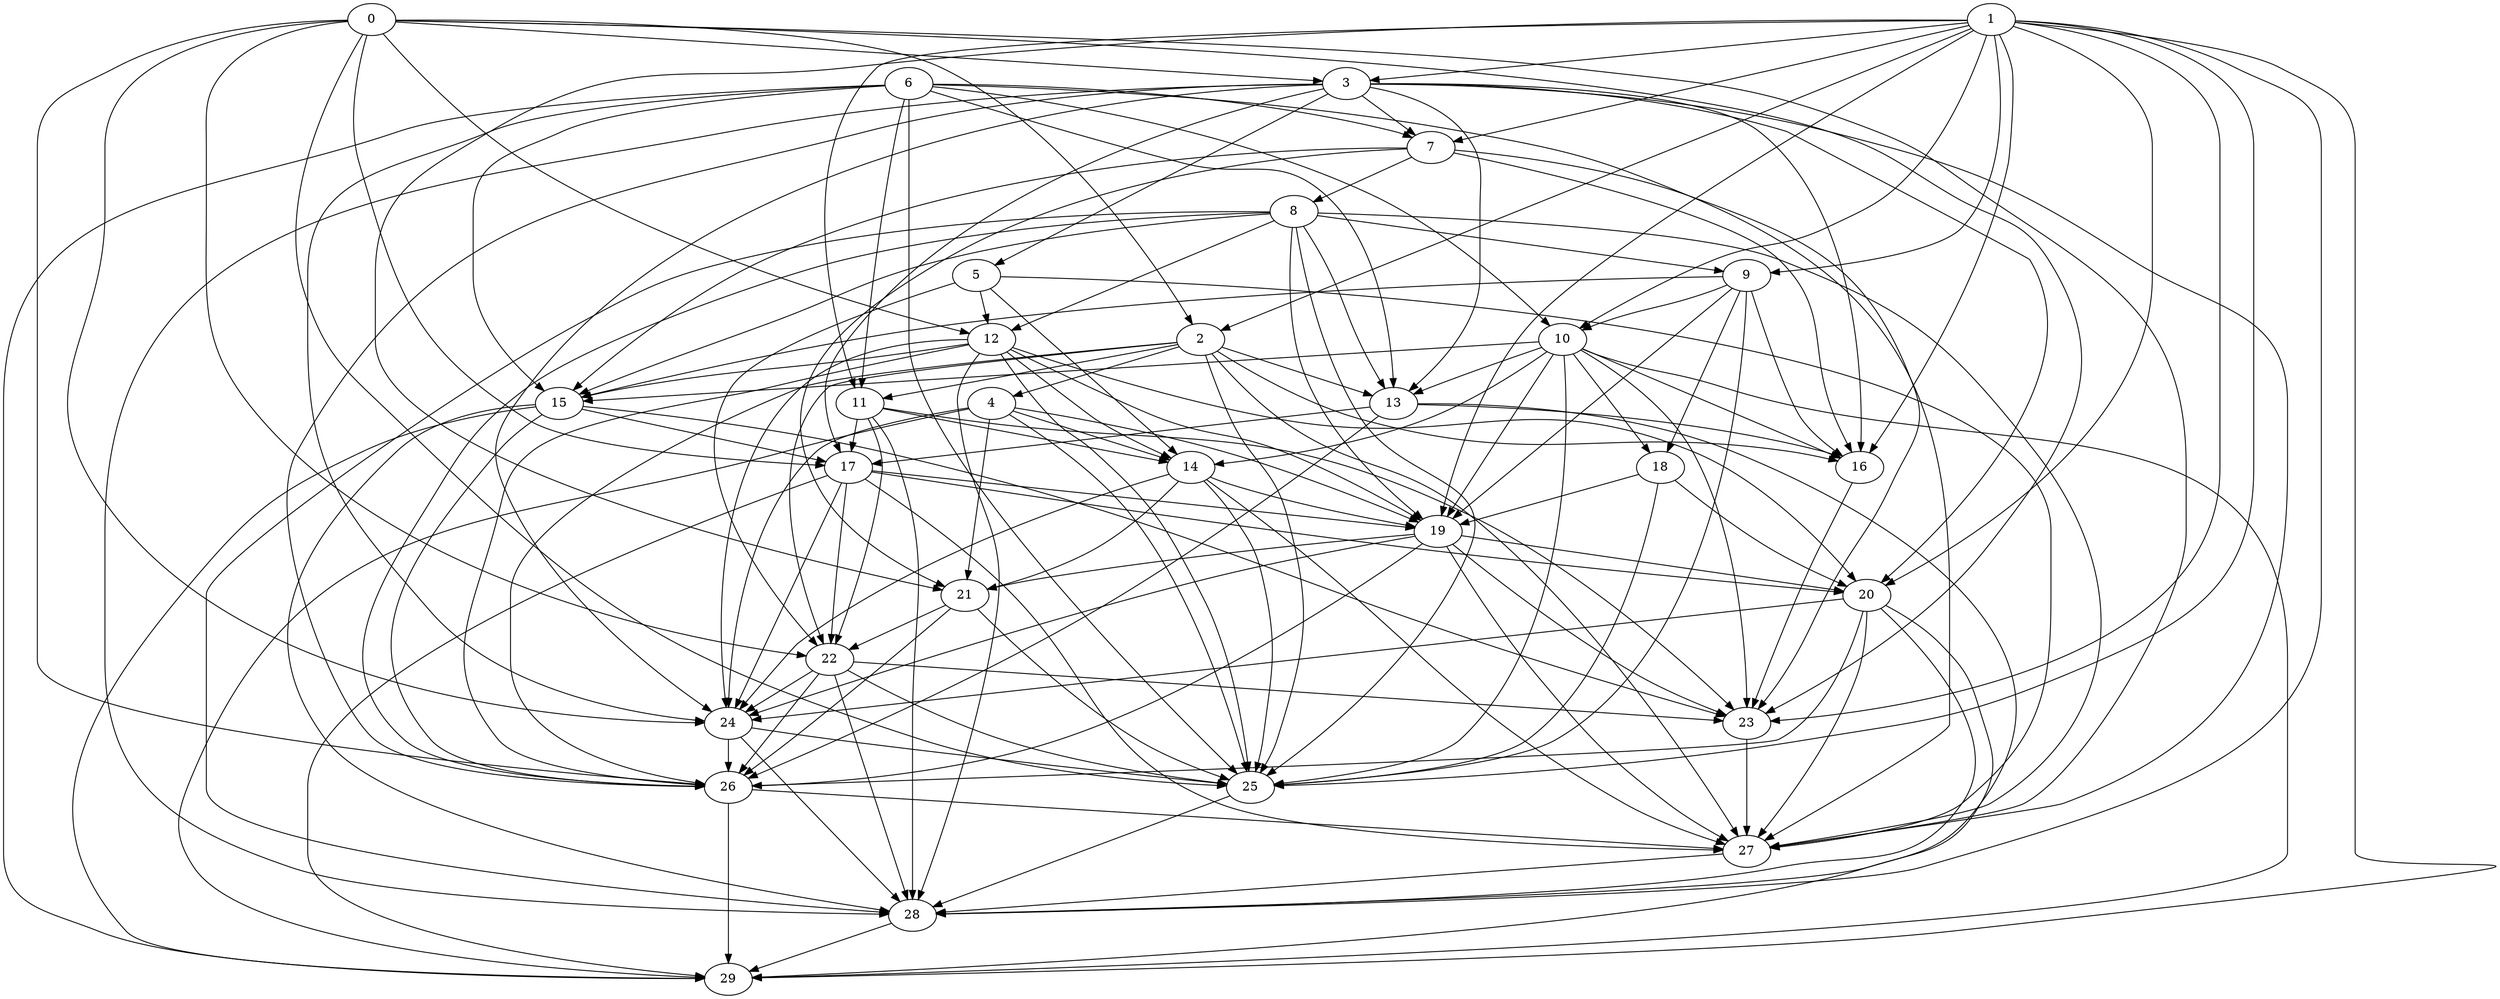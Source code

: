 digraph "Random_Nodes_30_Density_5.17_CCR_2.01_WeightType_Random_GB_Homogeneous-4" {
0 [Weight=15];
1 [Weight=4];
6 [Weight=17];
3 [Weight=4];
7 [Weight=17];
8 [Weight=22];
5 [Weight=22];
9 [Weight=13];
2 [Weight=17];
12 [Weight=20];
10 [Weight=7];
13 [Weight=17];
15 [Weight=9];
11 [Weight=4];
4 [Weight=13];
17 [Weight=20];
14 [Weight=17];
18 [Weight=11];
19 [Weight=17];
21 [Weight=13];
22 [Weight=22];
20 [Weight=9];
24 [Weight=22];
16 [Weight=17];
26 [Weight=20];
23 [Weight=17];
27 [Weight=17];
25 [Weight=9];
28 [Weight=15];
29 [Weight=17];
15 -> 23 [Weight=2];
12 -> 19 [Weight=2];
6 -> 10 [Weight=2];
20 -> 24 [Weight=10];
12 -> 15 [Weight=10];
14 -> 27 [Weight=3];
5 -> 14 [Weight=6];
4 -> 21 [Weight=2];
12 -> 14 [Weight=6];
13 -> 16 [Weight=6];
1 -> 25 [Weight=4];
23 -> 27 [Weight=4];
11 -> 28 [Weight=5];
6 -> 27 [Weight=10];
2 -> 16 [Weight=8];
21 -> 26 [Weight=2];
4 -> 29 [Weight=3];
6 -> 11 [Weight=3];
17 -> 29 [Weight=9];
2 -> 26 [Weight=5];
25 -> 28 [Weight=10];
0 -> 2 [Weight=4];
19 -> 23 [Weight=8];
10 -> 14 [Weight=5];
10 -> 13 [Weight=6];
13 -> 28 [Weight=2];
12 -> 24 [Weight=8];
8 -> 19 [Weight=2];
1 -> 28 [Weight=2];
6 -> 24 [Weight=5];
15 -> 28 [Weight=3];
22 -> 23 [Weight=10];
7 -> 21 [Weight=3];
1 -> 11 [Weight=10];
13 -> 17 [Weight=5];
3 -> 20 [Weight=10];
8 -> 27 [Weight=8];
2 -> 13 [Weight=6];
19 -> 26 [Weight=4];
2 -> 11 [Weight=9];
10 -> 19 [Weight=6];
28 -> 29 [Weight=8];
0 -> 3 [Weight=5];
3 -> 16 [Weight=7];
22 -> 25 [Weight=2];
22 -> 26 [Weight=6];
10 -> 18 [Weight=6];
24 -> 26 [Weight=5];
9 -> 25 [Weight=7];
1 -> 3 [Weight=7];
1 -> 20 [Weight=4];
6 -> 13 [Weight=5];
1 -> 9 [Weight=2];
1 -> 29 [Weight=7];
15 -> 29 [Weight=3];
10 -> 15 [Weight=8];
1 -> 2 [Weight=10];
7 -> 23 [Weight=6];
20 -> 29 [Weight=2];
24 -> 25 [Weight=4];
0 -> 12 [Weight=2];
19 -> 21 [Weight=2];
4 -> 24 [Weight=7];
10 -> 16 [Weight=8];
3 -> 13 [Weight=5];
0 -> 17 [Weight=8];
0 -> 24 [Weight=8];
2 -> 25 [Weight=3];
26 -> 27 [Weight=5];
11 -> 22 [Weight=8];
3 -> 28 [Weight=3];
17 -> 24 [Weight=3];
10 -> 23 [Weight=7];
6 -> 25 [Weight=4];
1 -> 19 [Weight=6];
15 -> 17 [Weight=5];
3 -> 26 [Weight=4];
1 -> 7 [Weight=2];
22 -> 28 [Weight=6];
4 -> 14 [Weight=5];
20 -> 28 [Weight=9];
0 -> 22 [Weight=3];
8 -> 25 [Weight=10];
20 -> 27 [Weight=2];
8 -> 26 [Weight=6];
18 -> 25 [Weight=5];
12 -> 20 [Weight=7];
14 -> 24 [Weight=10];
1 -> 10 [Weight=2];
14 -> 21 [Weight=3];
5 -> 22 [Weight=7];
9 -> 15 [Weight=2];
3 -> 5 [Weight=9];
10 -> 25 [Weight=9];
17 -> 27 [Weight=10];
6 -> 7 [Weight=5];
0 -> 26 [Weight=4];
9 -> 18 [Weight=8];
7 -> 16 [Weight=6];
0 -> 25 [Weight=5];
19 -> 20 [Weight=5];
27 -> 28 [Weight=4];
12 -> 28 [Weight=3];
6 -> 29 [Weight=2];
7 -> 8 [Weight=6];
1 -> 16 [Weight=6];
18 -> 19 [Weight=6];
18 -> 20 [Weight=8];
17 -> 22 [Weight=10];
9 -> 10 [Weight=7];
3 -> 24 [Weight=6];
12 -> 26 [Weight=6];
2 -> 27 [Weight=10];
17 -> 20 [Weight=9];
24 -> 28 [Weight=10];
1 -> 23 [Weight=10];
22 -> 24 [Weight=3];
3 -> 27 [Weight=3];
16 -> 23 [Weight=3];
20 -> 26 [Weight=3];
8 -> 12 [Weight=3];
3 -> 7 [Weight=7];
11 -> 14 [Weight=5];
14 -> 25 [Weight=10];
9 -> 16 [Weight=9];
8 -> 9 [Weight=3];
2 -> 22 [Weight=3];
11 -> 17 [Weight=8];
8 -> 28 [Weight=3];
6 -> 15 [Weight=3];
9 -> 19 [Weight=10];
11 -> 23 [Weight=6];
21 -> 22 [Weight=8];
5 -> 12 [Weight=10];
19 -> 24 [Weight=9];
12 -> 25 [Weight=4];
2 -> 4 [Weight=6];
0 -> 23 [Weight=2];
14 -> 19 [Weight=3];
4 -> 19 [Weight=7];
1 -> 21 [Weight=2];
0 -> 27 [Weight=10];
15 -> 26 [Weight=5];
13 -> 26 [Weight=8];
7 -> 15 [Weight=5];
4 -> 25 [Weight=3];
8 -> 15 [Weight=7];
19 -> 27 [Weight=9];
17 -> 19 [Weight=7];
8 -> 13 [Weight=5];
10 -> 29 [Weight=7];
3 -> 17 [Weight=8];
5 -> 27 [Weight=2];
26 -> 29 [Weight=10];
21 -> 25 [Weight=10];
}
